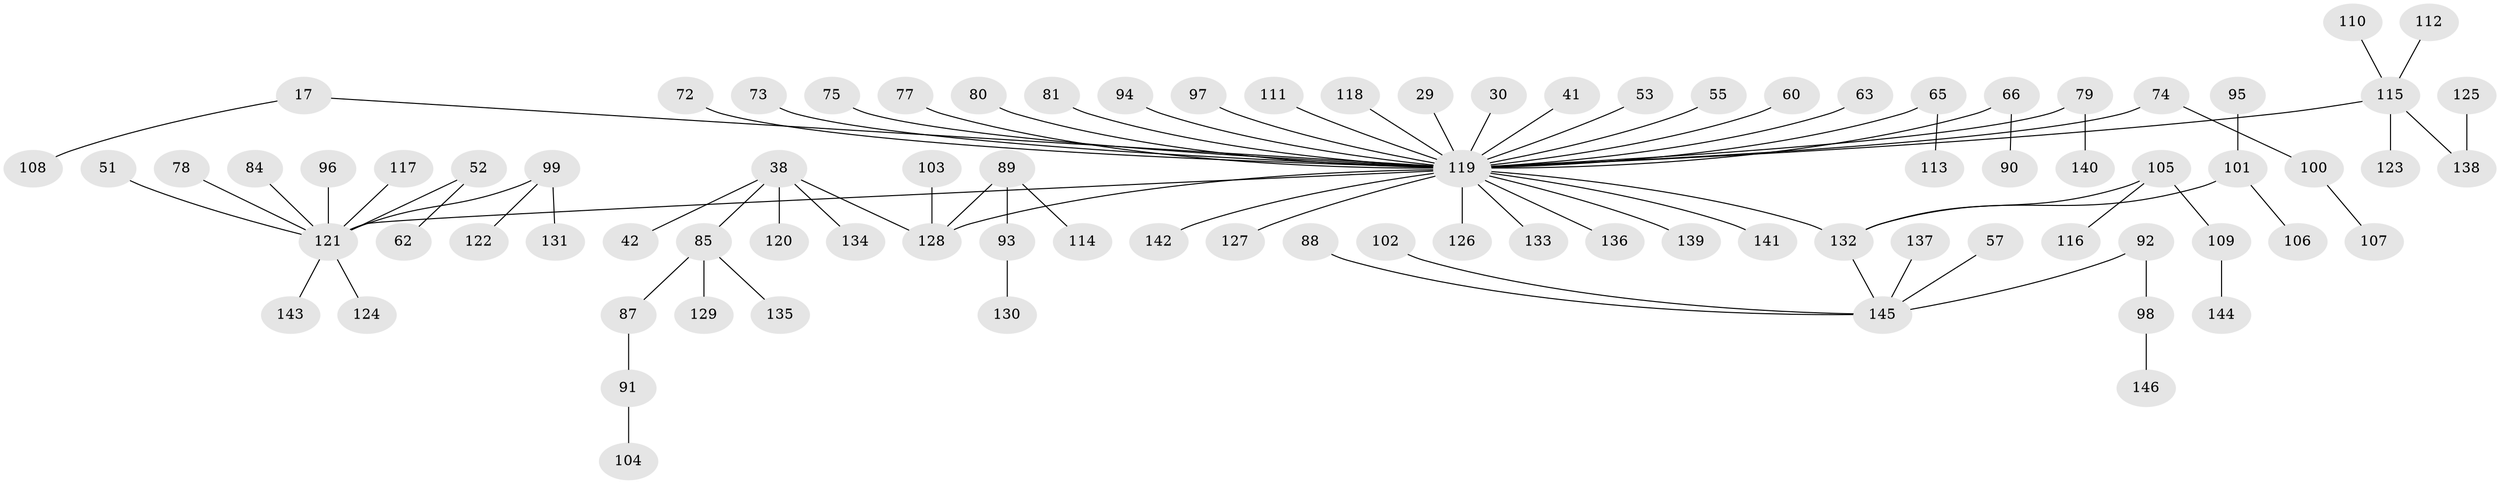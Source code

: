 // original degree distribution, {5: 0.03424657534246575, 4: 0.04794520547945205, 6: 0.02054794520547945, 3: 0.13013698630136986, 7: 0.0136986301369863, 2: 0.2602739726027397, 1: 0.4931506849315068}
// Generated by graph-tools (version 1.1) at 2025/57/03/04/25 21:57:06]
// undirected, 87 vertices, 86 edges
graph export_dot {
graph [start="1"]
  node [color=gray90,style=filled];
  17;
  29;
  30;
  38;
  41;
  42;
  51;
  52;
  53;
  55;
  57;
  60;
  62;
  63;
  65;
  66;
  72;
  73;
  74;
  75;
  77;
  78;
  79;
  80;
  81;
  84;
  85;
  87;
  88;
  89;
  90;
  91;
  92;
  93;
  94;
  95;
  96;
  97;
  98;
  99 [super="+58"];
  100;
  101 [super="+76"];
  102;
  103;
  104;
  105 [super="+27"];
  106;
  107;
  108;
  109;
  110;
  111;
  112;
  113;
  114;
  115 [super="+10+45"];
  116;
  117;
  118;
  119 [super="+47+70+82"];
  120;
  121 [super="+15+23+20+26+35+40+67+44"];
  122;
  123;
  124;
  125;
  126;
  127;
  128 [super="+34"];
  129;
  130;
  131;
  132 [super="+86"];
  133;
  134;
  135;
  136;
  137;
  138 [super="+56"];
  139;
  140;
  141;
  142;
  143;
  144;
  145 [super="+31+69+83+39"];
  146;
  17 -- 108;
  17 -- 119;
  29 -- 119;
  30 -- 119;
  38 -- 42;
  38 -- 85;
  38 -- 120;
  38 -- 134;
  38 -- 128;
  41 -- 119;
  51 -- 121;
  52 -- 62;
  52 -- 121;
  53 -- 119;
  55 -- 119;
  57 -- 145;
  60 -- 119;
  63 -- 119;
  65 -- 113;
  65 -- 119;
  66 -- 90;
  66 -- 119;
  72 -- 119;
  73 -- 119;
  74 -- 100;
  74 -- 119;
  75 -- 119;
  77 -- 119;
  78 -- 121;
  79 -- 140;
  79 -- 119;
  80 -- 119;
  81 -- 119;
  84 -- 121;
  85 -- 87;
  85 -- 129;
  85 -- 135;
  87 -- 91;
  88 -- 145;
  89 -- 93;
  89 -- 114;
  89 -- 128;
  91 -- 104;
  92 -- 98;
  92 -- 145;
  93 -- 130;
  94 -- 119;
  95 -- 101;
  96 -- 121;
  97 -- 119;
  98 -- 146;
  99 -- 122;
  99 -- 131;
  99 -- 121;
  100 -- 107;
  101 -- 106;
  101 -- 132;
  102 -- 145;
  103 -- 128;
  105 -- 116;
  105 -- 109;
  105 -- 132;
  109 -- 144;
  110 -- 115;
  111 -- 119;
  112 -- 115;
  115 -- 123;
  115 -- 138;
  115 -- 119;
  117 -- 121;
  118 -- 119;
  119 -- 127;
  119 -- 128;
  119 -- 132;
  119 -- 133;
  119 -- 136;
  119 -- 139;
  119 -- 141;
  119 -- 142;
  119 -- 121;
  119 -- 126;
  121 -- 124;
  121 -- 143;
  125 -- 138;
  132 -- 145;
  137 -- 145;
}
